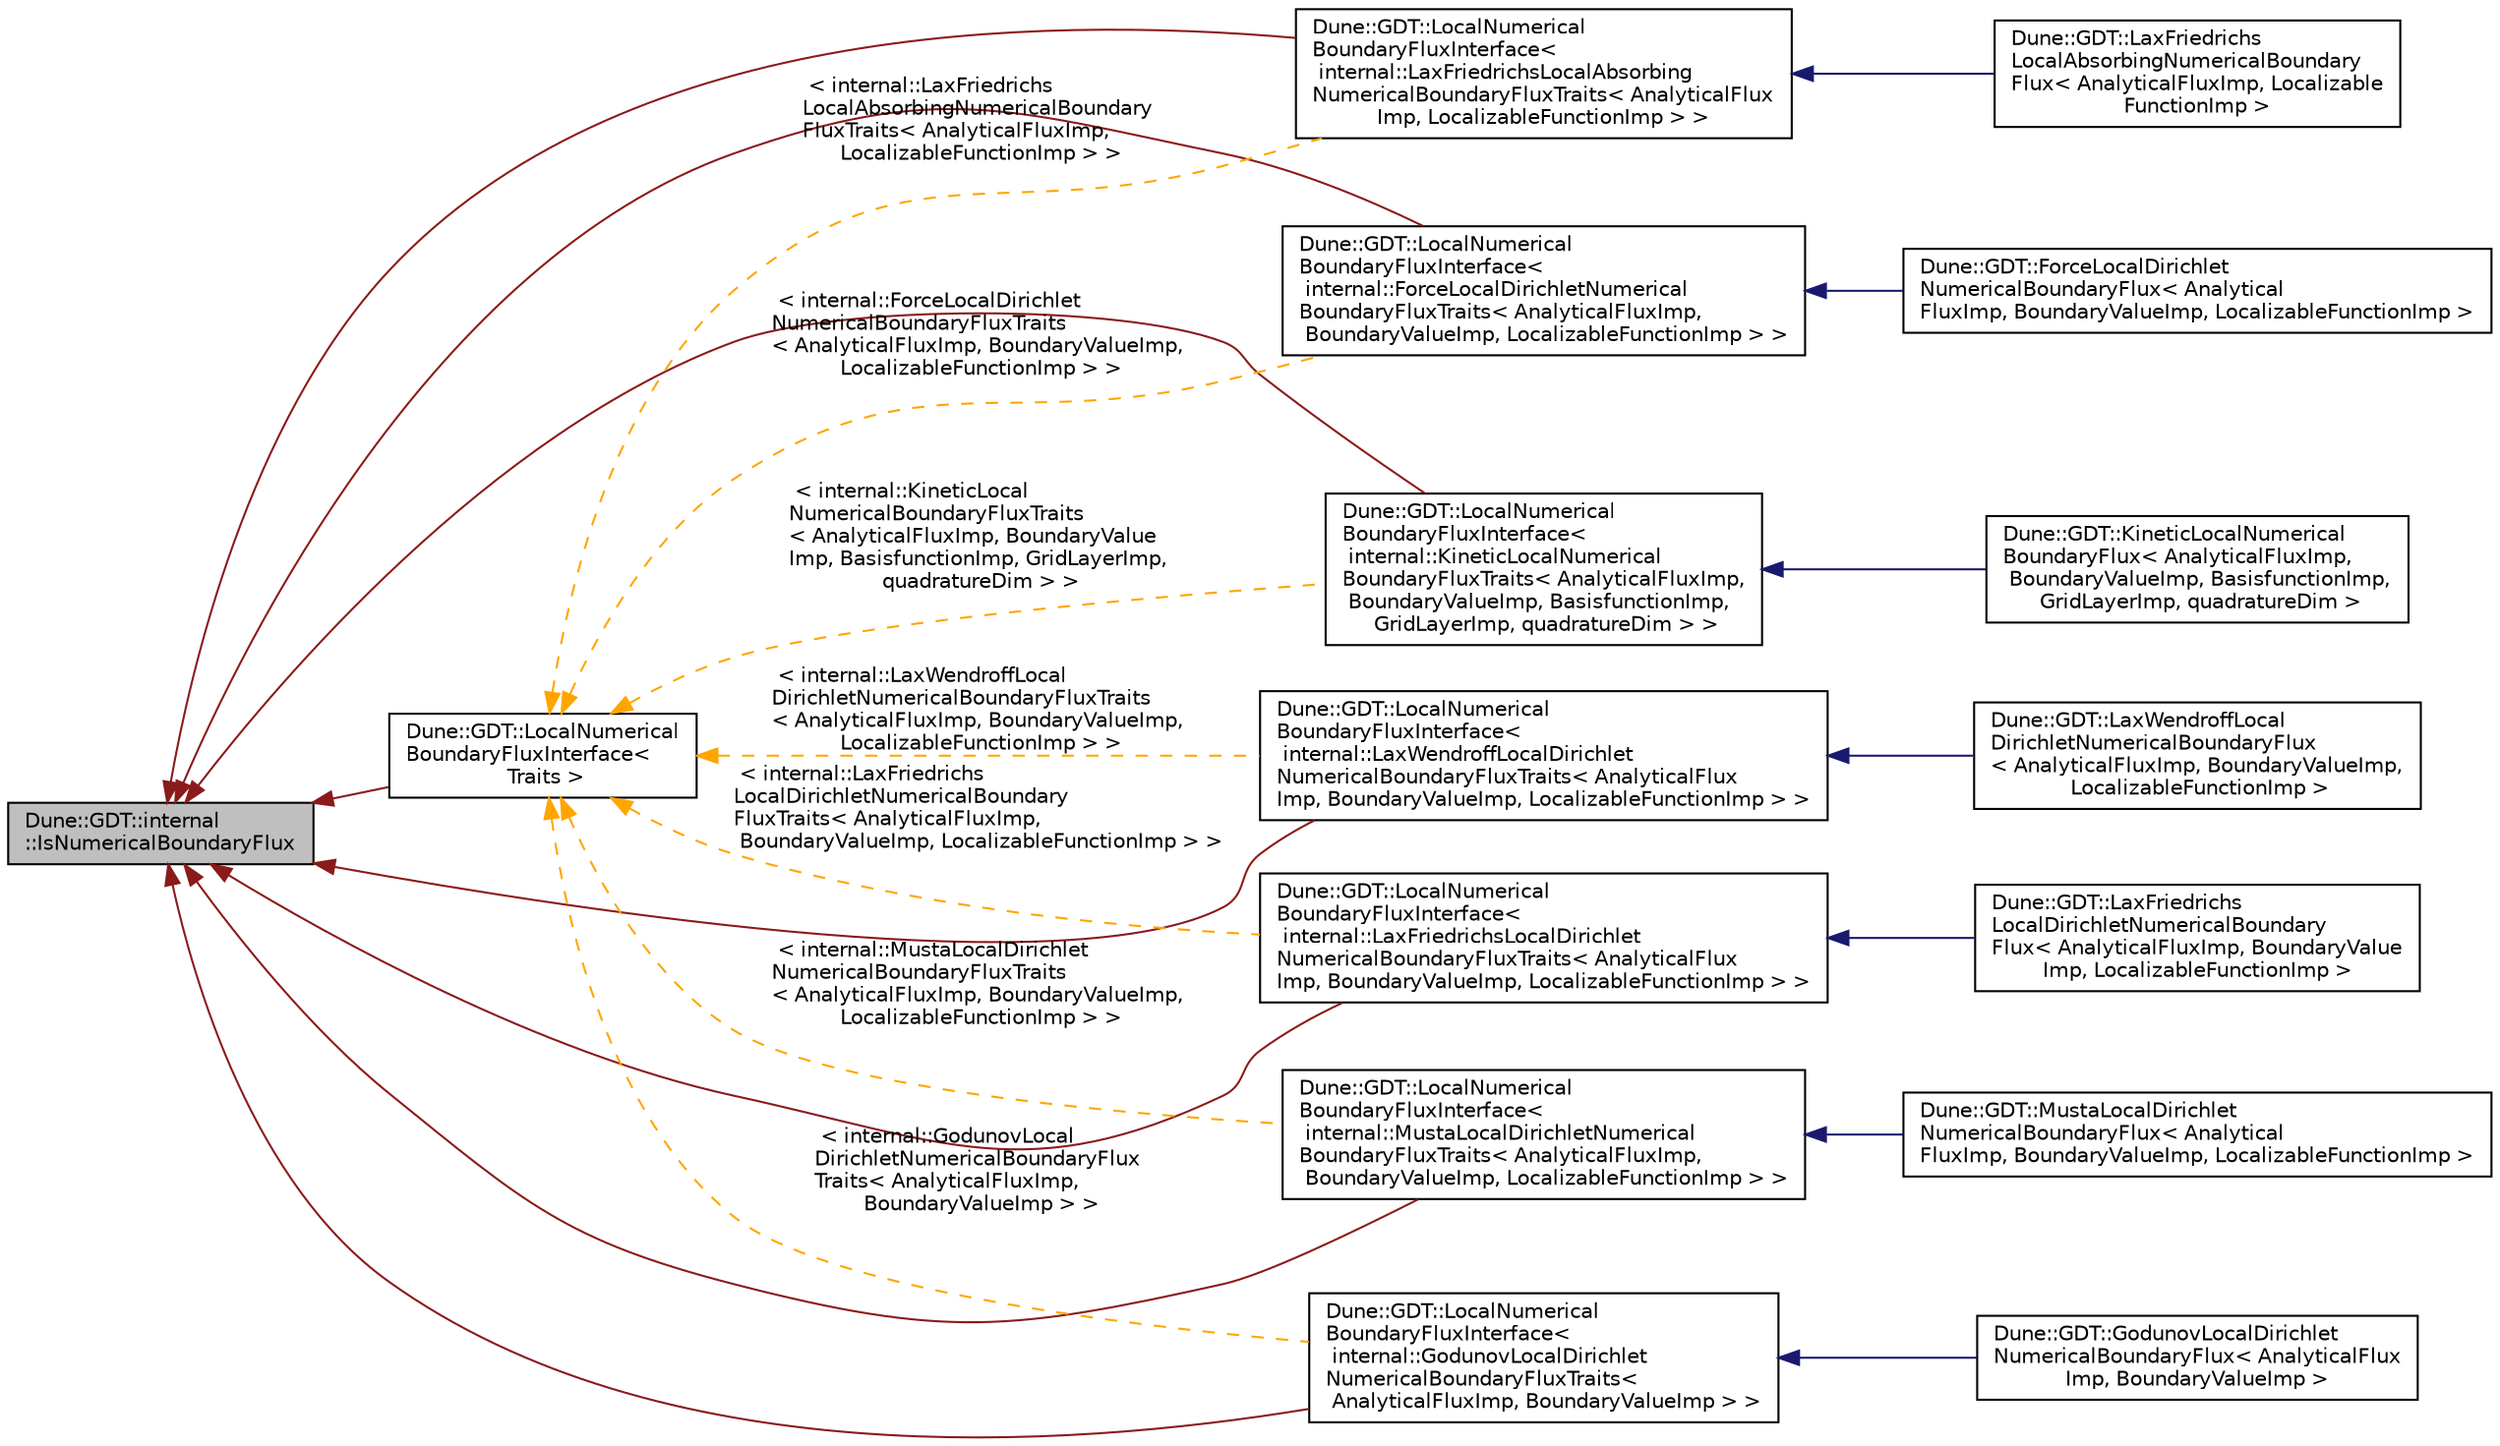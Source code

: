 digraph "Dune::GDT::internal::IsNumericalBoundaryFlux"
{
  edge [fontname="Helvetica",fontsize="10",labelfontname="Helvetica",labelfontsize="10"];
  node [fontname="Helvetica",fontsize="10",shape=record];
  rankdir="LR";
  Node0 [label="Dune::GDT::internal\l::IsNumericalBoundaryFlux",height=0.2,width=0.4,color="black", fillcolor="grey75", style="filled", fontcolor="black"];
  Node0 -> Node1 [dir="back",color="firebrick4",fontsize="10",style="solid",fontname="Helvetica"];
  Node1 [label="Dune::GDT::LocalNumerical\lBoundaryFluxInterface\<\l Traits \>",height=0.2,width=0.4,color="black", fillcolor="white", style="filled",URL="$a01472.html"];
  Node1 -> Node2 [dir="back",color="orange",fontsize="10",style="dashed",label=" \< internal::KineticLocal\lNumericalBoundaryFluxTraits\l\< AnalyticalFluxImp, BoundaryValue\lImp, BasisfunctionImp, GridLayerImp,\l quadratureDim \> \>" ,fontname="Helvetica"];
  Node2 [label="Dune::GDT::LocalNumerical\lBoundaryFluxInterface\<\l internal::KineticLocalNumerical\lBoundaryFluxTraits\< AnalyticalFluxImp,\l BoundaryValueImp, BasisfunctionImp,\l GridLayerImp, quadratureDim \> \>",height=0.2,width=0.4,color="black", fillcolor="white", style="filled",URL="$a01472.html"];
  Node2 -> Node3 [dir="back",color="midnightblue",fontsize="10",style="solid",fontname="Helvetica"];
  Node3 [label="Dune::GDT::KineticLocalNumerical\lBoundaryFlux\< AnalyticalFluxImp,\l BoundaryValueImp, BasisfunctionImp,\l GridLayerImp, quadratureDim \>",height=0.2,width=0.4,color="black", fillcolor="white", style="filled",URL="$a01488.html",tooltip="Kinetic flux evaluation for Dirichlet boundary intersections. "];
  Node1 -> Node4 [dir="back",color="orange",fontsize="10",style="dashed",label=" \< internal::ForceLocalDirichlet\lNumericalBoundaryFluxTraits\l\< AnalyticalFluxImp, BoundaryValueImp,\l LocalizableFunctionImp \> \>" ,fontname="Helvetica"];
  Node4 [label="Dune::GDT::LocalNumerical\lBoundaryFluxInterface\<\l internal::ForceLocalDirichletNumerical\lBoundaryFluxTraits\< AnalyticalFluxImp,\l BoundaryValueImp, LocalizableFunctionImp \> \>",height=0.2,width=0.4,color="black", fillcolor="white", style="filled",URL="$a01472.html"];
  Node4 -> Node5 [dir="back",color="midnightblue",fontsize="10",style="solid",fontname="Helvetica"];
  Node5 [label="Dune::GDT::ForceLocalDirichlet\lNumericalBoundaryFlux\< Analytical\lFluxImp, BoundaryValueImp, LocalizableFunctionImp \>",height=0.2,width=0.4,color="black", fillcolor="white", style="filled",URL="$a01412.html",tooltip="Lax-Friedrichs flux evaluation for Dirichlet boundary intersections. "];
  Node1 -> Node6 [dir="back",color="orange",fontsize="10",style="dashed",label=" \< internal::LaxFriedrichs\lLocalAbsorbingNumericalBoundary\lFluxTraits\< AnalyticalFluxImp,\l LocalizableFunctionImp \> \>" ,fontname="Helvetica"];
  Node6 [label="Dune::GDT::LocalNumerical\lBoundaryFluxInterface\<\l internal::LaxFriedrichsLocalAbsorbing\lNumericalBoundaryFluxTraits\< AnalyticalFlux\lImp, LocalizableFunctionImp \> \>",height=0.2,width=0.4,color="black", fillcolor="white", style="filled",URL="$a01472.html"];
  Node6 -> Node7 [dir="back",color="midnightblue",fontsize="10",style="solid",fontname="Helvetica"];
  Node7 [label="Dune::GDT::LaxFriedrichs\lLocalAbsorbingNumericalBoundary\lFlux\< AnalyticalFluxImp, Localizable\lFunctionImp \>",height=0.2,width=0.4,color="black", fillcolor="white", style="filled",URL="$a01512.html",tooltip="Lax-Friedrichs flux evaluation for absorbing boundary conditions on boundary intersections. "];
  Node1 -> Node8 [dir="back",color="orange",fontsize="10",style="dashed",label=" \< internal::GodunovLocal\lDirichletNumericalBoundaryFlux\lTraits\< AnalyticalFluxImp,\l BoundaryValueImp \> \>" ,fontname="Helvetica"];
  Node8 [label="Dune::GDT::LocalNumerical\lBoundaryFluxInterface\<\l internal::GodunovLocalDirichlet\lNumericalBoundaryFluxTraits\<\l AnalyticalFluxImp, BoundaryValueImp \> \>",height=0.2,width=0.4,color="black", fillcolor="white", style="filled",URL="$a01472.html"];
  Node8 -> Node9 [dir="back",color="midnightblue",fontsize="10",style="solid",fontname="Helvetica"];
  Node9 [label="Dune::GDT::GodunovLocalDirichlet\lNumericalBoundaryFlux\< AnalyticalFlux\lImp, BoundaryValueImp \>",height=0.2,width=0.4,color="black", fillcolor="white", style="filled",URL="$a01428.html",tooltip="Godunov flux evaluation for Dirichlet boundary intersections. "];
  Node1 -> Node10 [dir="back",color="orange",fontsize="10",style="dashed",label=" \< internal::LaxWendroffLocal\lDirichletNumericalBoundaryFluxTraits\l\< AnalyticalFluxImp, BoundaryValueImp,\l LocalizableFunctionImp \> \>" ,fontname="Helvetica"];
  Node10 [label="Dune::GDT::LocalNumerical\lBoundaryFluxInterface\<\l internal::LaxWendroffLocalDirichlet\lNumericalBoundaryFluxTraits\< AnalyticalFlux\lImp, BoundaryValueImp, LocalizableFunctionImp \> \>",height=0.2,width=0.4,color="black", fillcolor="white", style="filled",URL="$a01472.html"];
  Node10 -> Node11 [dir="back",color="midnightblue",fontsize="10",style="solid",fontname="Helvetica"];
  Node11 [label="Dune::GDT::LaxWendroffLocal\lDirichletNumericalBoundaryFlux\l\< AnalyticalFluxImp, BoundaryValueImp,\l LocalizableFunctionImp \>",height=0.2,width=0.4,color="black", fillcolor="white", style="filled",URL="$a01544.html",tooltip="Lax-Wendroff flux evaluation for Dirichlet boundary intersections. "];
  Node1 -> Node12 [dir="back",color="orange",fontsize="10",style="dashed",label=" \< internal::MustaLocalDirichlet\lNumericalBoundaryFluxTraits\l\< AnalyticalFluxImp, BoundaryValueImp,\l LocalizableFunctionImp \> \>" ,fontname="Helvetica"];
  Node12 [label="Dune::GDT::LocalNumerical\lBoundaryFluxInterface\<\l internal::MustaLocalDirichletNumerical\lBoundaryFluxTraits\< AnalyticalFluxImp,\l BoundaryValueImp, LocalizableFunctionImp \> \>",height=0.2,width=0.4,color="black", fillcolor="white", style="filled",URL="$a01472.html"];
  Node12 -> Node13 [dir="back",color="midnightblue",fontsize="10",style="solid",fontname="Helvetica"];
  Node13 [label="Dune::GDT::MustaLocalDirichlet\lNumericalBoundaryFlux\< Analytical\lFluxImp, BoundaryValueImp, LocalizableFunctionImp \>",height=0.2,width=0.4,color="black", fillcolor="white", style="filled",URL="$a01564.html",tooltip="MUSTA flux evaluation for Dirichlet boundary intersections. "];
  Node1 -> Node14 [dir="back",color="orange",fontsize="10",style="dashed",label=" \< internal::LaxFriedrichs\lLocalDirichletNumericalBoundary\lFluxTraits\< AnalyticalFluxImp,\l BoundaryValueImp, LocalizableFunctionImp \> \>" ,fontname="Helvetica"];
  Node14 [label="Dune::GDT::LocalNumerical\lBoundaryFluxInterface\<\l internal::LaxFriedrichsLocalDirichlet\lNumericalBoundaryFluxTraits\< AnalyticalFlux\lImp, BoundaryValueImp, LocalizableFunctionImp \> \>",height=0.2,width=0.4,color="black", fillcolor="white", style="filled",URL="$a01472.html"];
  Node14 -> Node15 [dir="back",color="midnightblue",fontsize="10",style="solid",fontname="Helvetica"];
  Node15 [label="Dune::GDT::LaxFriedrichs\lLocalDirichletNumericalBoundary\lFlux\< AnalyticalFluxImp, BoundaryValue\lImp, LocalizableFunctionImp \>",height=0.2,width=0.4,color="black", fillcolor="white", style="filled",URL="$a01508.html",tooltip="Lax-Friedrichs flux evaluation for Dirichlet boundary intersections. "];
  Node0 -> Node4 [dir="back",color="firebrick4",fontsize="10",style="solid",fontname="Helvetica"];
  Node0 -> Node8 [dir="back",color="firebrick4",fontsize="10",style="solid",fontname="Helvetica"];
  Node0 -> Node2 [dir="back",color="firebrick4",fontsize="10",style="solid",fontname="Helvetica"];
  Node0 -> Node6 [dir="back",color="firebrick4",fontsize="10",style="solid",fontname="Helvetica"];
  Node0 -> Node14 [dir="back",color="firebrick4",fontsize="10",style="solid",fontname="Helvetica"];
  Node0 -> Node10 [dir="back",color="firebrick4",fontsize="10",style="solid",fontname="Helvetica"];
  Node0 -> Node12 [dir="back",color="firebrick4",fontsize="10",style="solid",fontname="Helvetica"];
}
